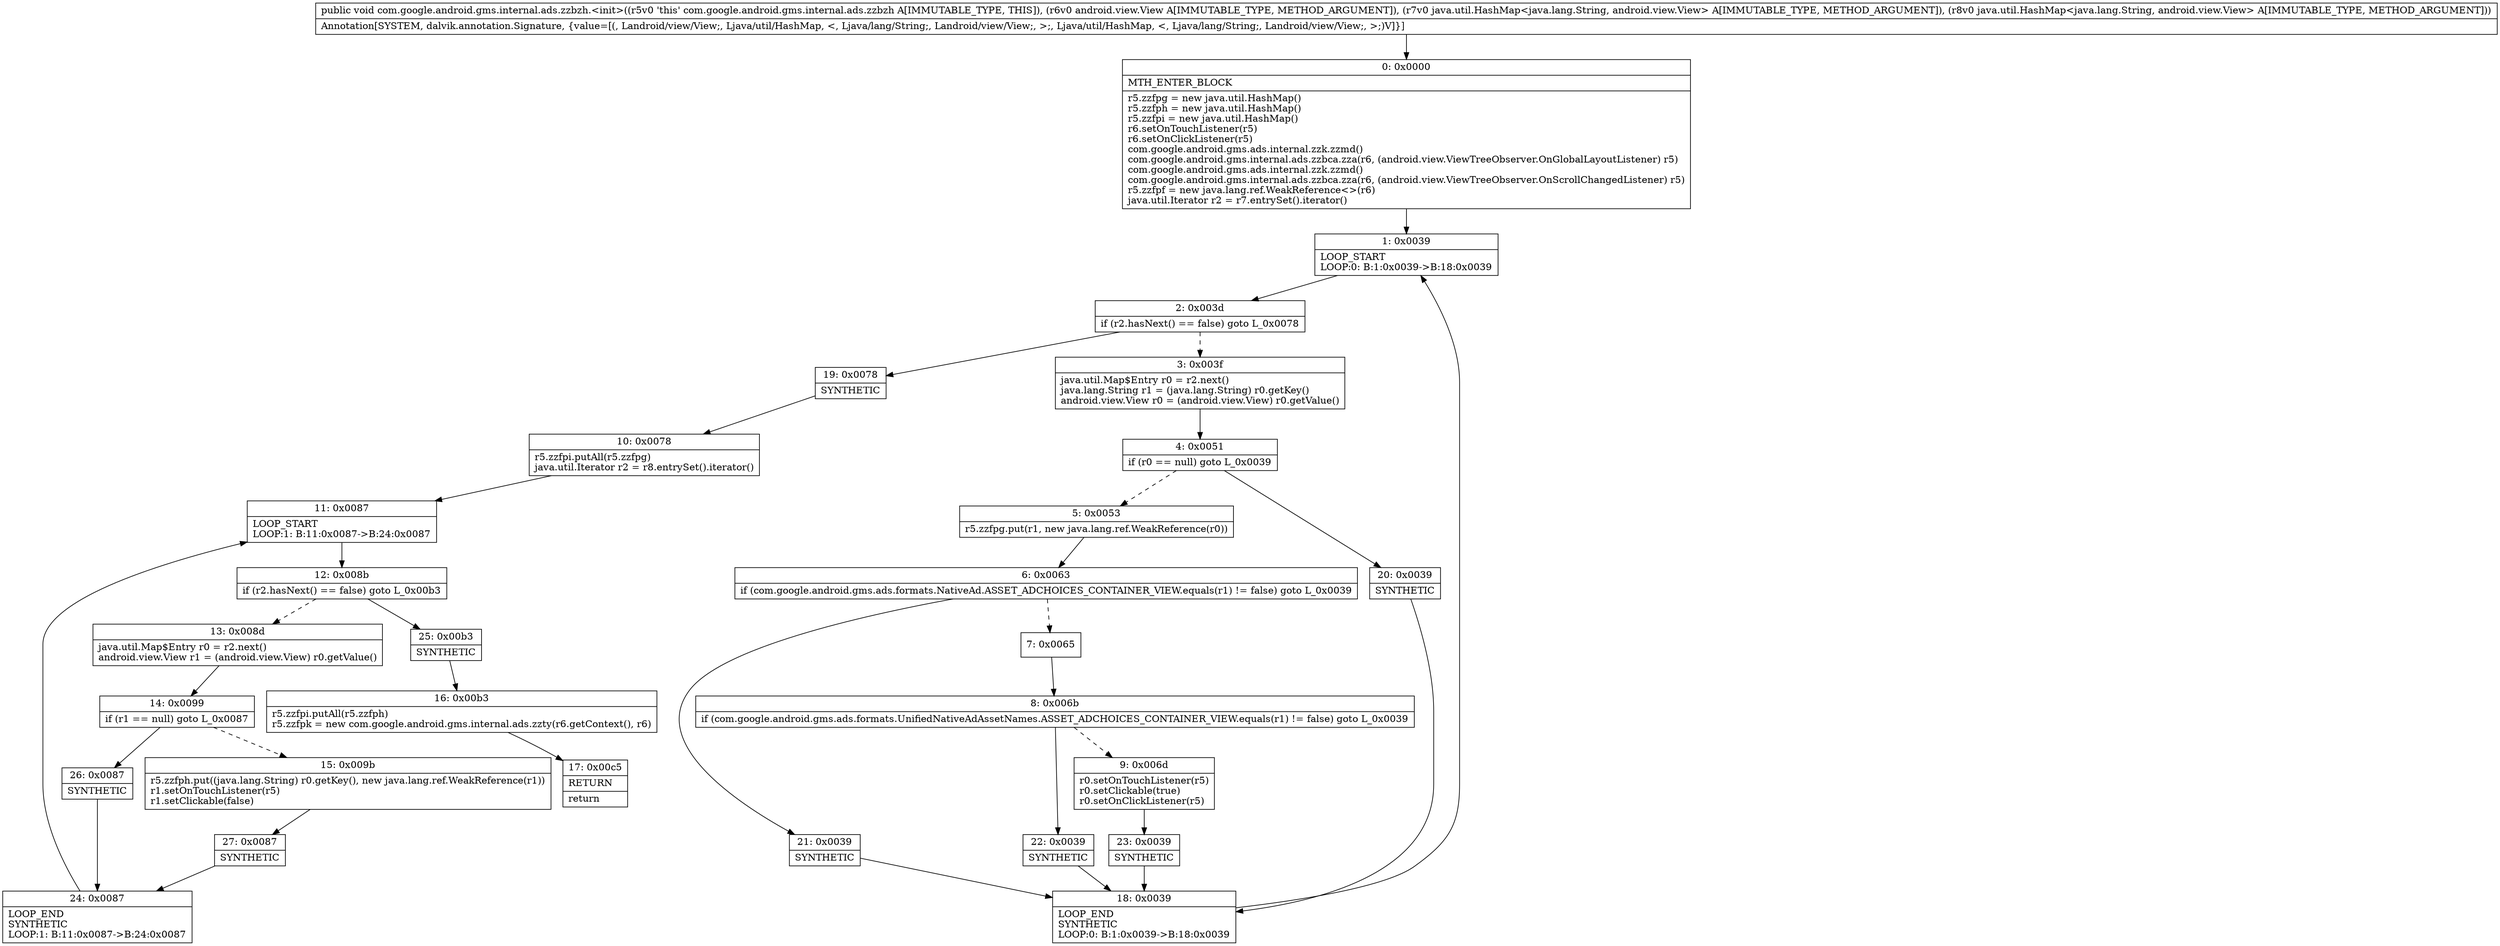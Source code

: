 digraph "CFG forcom.google.android.gms.internal.ads.zzbzh.\<init\>(Landroid\/view\/View;Ljava\/util\/HashMap;Ljava\/util\/HashMap;)V" {
Node_0 [shape=record,label="{0\:\ 0x0000|MTH_ENTER_BLOCK\l|r5.zzfpg = new java.util.HashMap()\lr5.zzfph = new java.util.HashMap()\lr5.zzfpi = new java.util.HashMap()\lr6.setOnTouchListener(r5)\lr6.setOnClickListener(r5)\lcom.google.android.gms.ads.internal.zzk.zzmd()\lcom.google.android.gms.internal.ads.zzbca.zza(r6, (android.view.ViewTreeObserver.OnGlobalLayoutListener) r5)\lcom.google.android.gms.ads.internal.zzk.zzmd()\lcom.google.android.gms.internal.ads.zzbca.zza(r6, (android.view.ViewTreeObserver.OnScrollChangedListener) r5)\lr5.zzfpf = new java.lang.ref.WeakReference\<\>(r6)\ljava.util.Iterator r2 = r7.entrySet().iterator()\l}"];
Node_1 [shape=record,label="{1\:\ 0x0039|LOOP_START\lLOOP:0: B:1:0x0039\-\>B:18:0x0039\l}"];
Node_2 [shape=record,label="{2\:\ 0x003d|if (r2.hasNext() == false) goto L_0x0078\l}"];
Node_3 [shape=record,label="{3\:\ 0x003f|java.util.Map$Entry r0 = r2.next()\ljava.lang.String r1 = (java.lang.String) r0.getKey()\landroid.view.View r0 = (android.view.View) r0.getValue()\l}"];
Node_4 [shape=record,label="{4\:\ 0x0051|if (r0 == null) goto L_0x0039\l}"];
Node_5 [shape=record,label="{5\:\ 0x0053|r5.zzfpg.put(r1, new java.lang.ref.WeakReference(r0))\l}"];
Node_6 [shape=record,label="{6\:\ 0x0063|if (com.google.android.gms.ads.formats.NativeAd.ASSET_ADCHOICES_CONTAINER_VIEW.equals(r1) != false) goto L_0x0039\l}"];
Node_7 [shape=record,label="{7\:\ 0x0065}"];
Node_8 [shape=record,label="{8\:\ 0x006b|if (com.google.android.gms.ads.formats.UnifiedNativeAdAssetNames.ASSET_ADCHOICES_CONTAINER_VIEW.equals(r1) != false) goto L_0x0039\l}"];
Node_9 [shape=record,label="{9\:\ 0x006d|r0.setOnTouchListener(r5)\lr0.setClickable(true)\lr0.setOnClickListener(r5)\l}"];
Node_10 [shape=record,label="{10\:\ 0x0078|r5.zzfpi.putAll(r5.zzfpg)\ljava.util.Iterator r2 = r8.entrySet().iterator()\l}"];
Node_11 [shape=record,label="{11\:\ 0x0087|LOOP_START\lLOOP:1: B:11:0x0087\-\>B:24:0x0087\l}"];
Node_12 [shape=record,label="{12\:\ 0x008b|if (r2.hasNext() == false) goto L_0x00b3\l}"];
Node_13 [shape=record,label="{13\:\ 0x008d|java.util.Map$Entry r0 = r2.next()\landroid.view.View r1 = (android.view.View) r0.getValue()\l}"];
Node_14 [shape=record,label="{14\:\ 0x0099|if (r1 == null) goto L_0x0087\l}"];
Node_15 [shape=record,label="{15\:\ 0x009b|r5.zzfph.put((java.lang.String) r0.getKey(), new java.lang.ref.WeakReference(r1))\lr1.setOnTouchListener(r5)\lr1.setClickable(false)\l}"];
Node_16 [shape=record,label="{16\:\ 0x00b3|r5.zzfpi.putAll(r5.zzfph)\lr5.zzfpk = new com.google.android.gms.internal.ads.zzty(r6.getContext(), r6)\l}"];
Node_17 [shape=record,label="{17\:\ 0x00c5|RETURN\l|return\l}"];
Node_18 [shape=record,label="{18\:\ 0x0039|LOOP_END\lSYNTHETIC\lLOOP:0: B:1:0x0039\-\>B:18:0x0039\l}"];
Node_19 [shape=record,label="{19\:\ 0x0078|SYNTHETIC\l}"];
Node_20 [shape=record,label="{20\:\ 0x0039|SYNTHETIC\l}"];
Node_21 [shape=record,label="{21\:\ 0x0039|SYNTHETIC\l}"];
Node_22 [shape=record,label="{22\:\ 0x0039|SYNTHETIC\l}"];
Node_23 [shape=record,label="{23\:\ 0x0039|SYNTHETIC\l}"];
Node_24 [shape=record,label="{24\:\ 0x0087|LOOP_END\lSYNTHETIC\lLOOP:1: B:11:0x0087\-\>B:24:0x0087\l}"];
Node_25 [shape=record,label="{25\:\ 0x00b3|SYNTHETIC\l}"];
Node_26 [shape=record,label="{26\:\ 0x0087|SYNTHETIC\l}"];
Node_27 [shape=record,label="{27\:\ 0x0087|SYNTHETIC\l}"];
MethodNode[shape=record,label="{public void com.google.android.gms.internal.ads.zzbzh.\<init\>((r5v0 'this' com.google.android.gms.internal.ads.zzbzh A[IMMUTABLE_TYPE, THIS]), (r6v0 android.view.View A[IMMUTABLE_TYPE, METHOD_ARGUMENT]), (r7v0 java.util.HashMap\<java.lang.String, android.view.View\> A[IMMUTABLE_TYPE, METHOD_ARGUMENT]), (r8v0 java.util.HashMap\<java.lang.String, android.view.View\> A[IMMUTABLE_TYPE, METHOD_ARGUMENT]))  | Annotation[SYSTEM, dalvik.annotation.Signature, \{value=[(, Landroid\/view\/View;, Ljava\/util\/HashMap, \<, Ljava\/lang\/String;, Landroid\/view\/View;, \>;, Ljava\/util\/HashMap, \<, Ljava\/lang\/String;, Landroid\/view\/View;, \>;)V]\}]\l}"];
MethodNode -> Node_0;
Node_0 -> Node_1;
Node_1 -> Node_2;
Node_2 -> Node_3[style=dashed];
Node_2 -> Node_19;
Node_3 -> Node_4;
Node_4 -> Node_5[style=dashed];
Node_4 -> Node_20;
Node_5 -> Node_6;
Node_6 -> Node_7[style=dashed];
Node_6 -> Node_21;
Node_7 -> Node_8;
Node_8 -> Node_9[style=dashed];
Node_8 -> Node_22;
Node_9 -> Node_23;
Node_10 -> Node_11;
Node_11 -> Node_12;
Node_12 -> Node_13[style=dashed];
Node_12 -> Node_25;
Node_13 -> Node_14;
Node_14 -> Node_15[style=dashed];
Node_14 -> Node_26;
Node_15 -> Node_27;
Node_16 -> Node_17;
Node_18 -> Node_1;
Node_19 -> Node_10;
Node_20 -> Node_18;
Node_21 -> Node_18;
Node_22 -> Node_18;
Node_23 -> Node_18;
Node_24 -> Node_11;
Node_25 -> Node_16;
Node_26 -> Node_24;
Node_27 -> Node_24;
}

